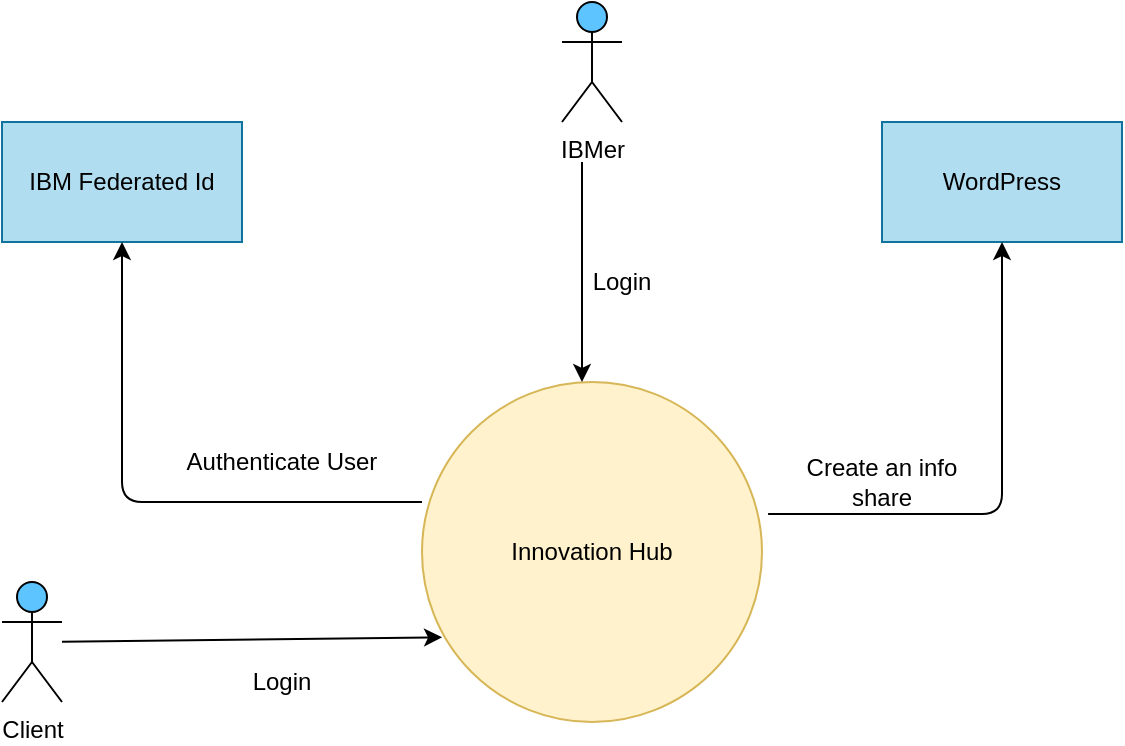 <mxfile version="13.7.5" type="github">
  <diagram id="Iwl_UHsNRRA5oYcL_RLJ" name="Page-1">
    <mxGraphModel dx="786" dy="456" grid="1" gridSize="10" guides="1" tooltips="1" connect="1" arrows="1" fold="1" page="1" pageScale="1" pageWidth="850" pageHeight="1100" math="0" shadow="0">
      <root>
        <mxCell id="0" />
        <mxCell id="1" parent="0" />
        <mxCell id="IRAnfNPuhCU8a6vhodCF-2" value="Innovation Hub" style="ellipse;whiteSpace=wrap;html=1;aspect=fixed;fillColor=#fff2cc;strokeColor=#d6b656;" vertex="1" parent="1">
          <mxGeometry x="370" y="200" width="170" height="170" as="geometry" />
        </mxCell>
        <mxCell id="IRAnfNPuhCU8a6vhodCF-3" value="IBM Federated Id" style="rounded=0;whiteSpace=wrap;html=1;fillColor=#b1ddf0;strokeColor=#10739e;" vertex="1" parent="1">
          <mxGeometry x="160" y="70" width="120" height="60" as="geometry" />
        </mxCell>
        <mxCell id="IRAnfNPuhCU8a6vhodCF-5" value="" style="edgeStyle=segmentEdgeStyle;endArrow=classic;html=1;exitX=0;exitY=0.353;exitDx=0;exitDy=0;exitPerimeter=0;" edge="1" parent="1" source="IRAnfNPuhCU8a6vhodCF-2" target="IRAnfNPuhCU8a6vhodCF-3">
          <mxGeometry width="50" height="50" relative="1" as="geometry">
            <mxPoint x="380" y="270" as="sourcePoint" />
            <mxPoint x="430" y="220" as="targetPoint" />
          </mxGeometry>
        </mxCell>
        <mxCell id="IRAnfNPuhCU8a6vhodCF-6" value="Authenticate User" style="text;html=1;strokeColor=none;fillColor=none;align=center;verticalAlign=middle;whiteSpace=wrap;rounded=0;" vertex="1" parent="1">
          <mxGeometry x="250" y="230" width="100" height="20" as="geometry" />
        </mxCell>
        <mxCell id="IRAnfNPuhCU8a6vhodCF-7" value="IBMer" style="shape=umlActor;verticalLabelPosition=bottom;verticalAlign=top;html=1;outlineConnect=0;fillColor=#5EC4FF;" vertex="1" parent="1">
          <mxGeometry x="440" y="10" width="30" height="60" as="geometry" />
        </mxCell>
        <mxCell id="IRAnfNPuhCU8a6vhodCF-8" value="" style="edgeStyle=segmentEdgeStyle;endArrow=none;html=1;startArrow=classic;startFill=1;endFill=0;" edge="1" parent="1">
          <mxGeometry width="50" height="50" relative="1" as="geometry">
            <mxPoint x="450" y="200" as="sourcePoint" />
            <mxPoint x="450" y="90" as="targetPoint" />
          </mxGeometry>
        </mxCell>
        <mxCell id="IRAnfNPuhCU8a6vhodCF-9" value="Login" style="text;html=1;strokeColor=none;fillColor=none;align=center;verticalAlign=middle;whiteSpace=wrap;rounded=0;" vertex="1" parent="1">
          <mxGeometry x="420" y="140" width="100" height="20" as="geometry" />
        </mxCell>
        <mxCell id="IRAnfNPuhCU8a6vhodCF-10" value="Client" style="shape=umlActor;verticalLabelPosition=bottom;verticalAlign=top;html=1;outlineConnect=0;fillColor=#5EC4FF;" vertex="1" parent="1">
          <mxGeometry x="160" y="300" width="30" height="60" as="geometry" />
        </mxCell>
        <mxCell id="IRAnfNPuhCU8a6vhodCF-11" value="" style="endArrow=classic;html=1;entryX=0.059;entryY=0.751;entryDx=0;entryDy=0;entryPerimeter=0;" edge="1" parent="1" source="IRAnfNPuhCU8a6vhodCF-10" target="IRAnfNPuhCU8a6vhodCF-2">
          <mxGeometry width="50" height="50" relative="1" as="geometry">
            <mxPoint x="340" y="270" as="sourcePoint" />
            <mxPoint x="390" y="220" as="targetPoint" />
          </mxGeometry>
        </mxCell>
        <mxCell id="IRAnfNPuhCU8a6vhodCF-12" value="Login" style="text;html=1;strokeColor=none;fillColor=none;align=center;verticalAlign=middle;whiteSpace=wrap;rounded=0;" vertex="1" parent="1">
          <mxGeometry x="250" y="340" width="100" height="20" as="geometry" />
        </mxCell>
        <mxCell id="IRAnfNPuhCU8a6vhodCF-14" value="WordPress" style="rounded=0;whiteSpace=wrap;html=1;fillColor=#b1ddf0;strokeColor=#10739e;" vertex="1" parent="1">
          <mxGeometry x="600" y="70" width="120" height="60" as="geometry" />
        </mxCell>
        <mxCell id="IRAnfNPuhCU8a6vhodCF-15" value="" style="edgeStyle=segmentEdgeStyle;endArrow=classic;html=1;exitX=1.018;exitY=0.388;exitDx=0;exitDy=0;exitPerimeter=0;entryX=0.5;entryY=1;entryDx=0;entryDy=0;" edge="1" parent="1" source="IRAnfNPuhCU8a6vhodCF-2" target="IRAnfNPuhCU8a6vhodCF-14">
          <mxGeometry width="50" height="50" relative="1" as="geometry">
            <mxPoint x="380" y="270.01" as="sourcePoint" />
            <mxPoint x="230" y="140" as="targetPoint" />
          </mxGeometry>
        </mxCell>
        <mxCell id="IRAnfNPuhCU8a6vhodCF-16" value="Create an info share " style="text;html=1;strokeColor=none;fillColor=none;align=center;verticalAlign=middle;whiteSpace=wrap;rounded=0;" vertex="1" parent="1">
          <mxGeometry x="550" y="240" width="100" height="20" as="geometry" />
        </mxCell>
      </root>
    </mxGraphModel>
  </diagram>
</mxfile>
